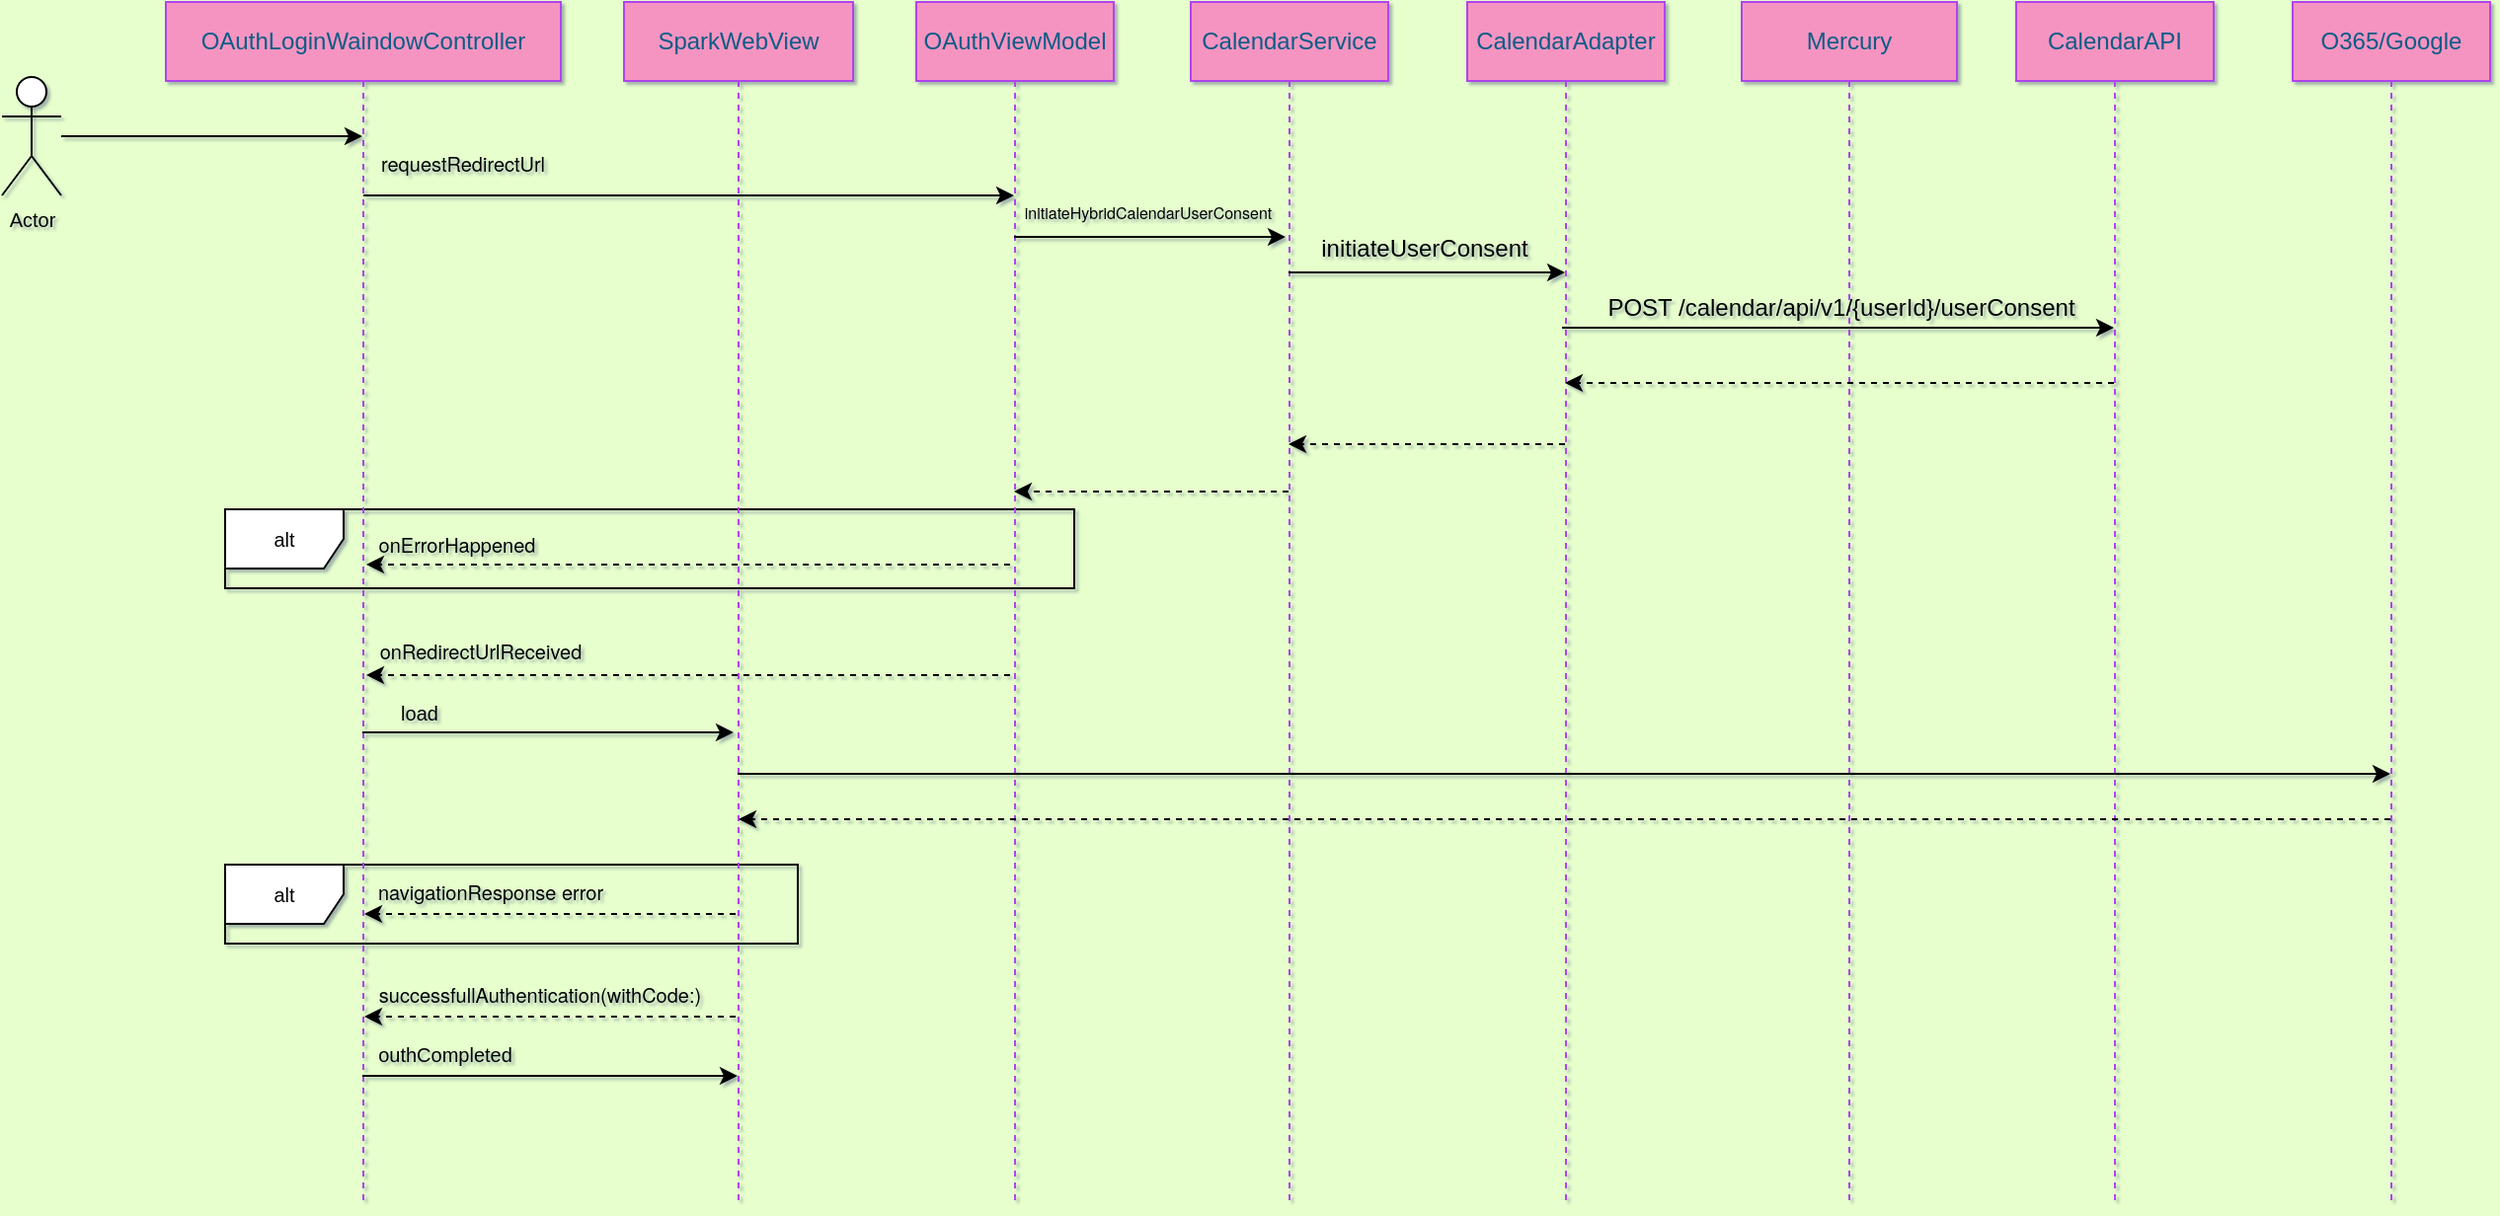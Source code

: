 <mxfile version="16.5.6" type="github">
  <diagram id="C5RBs43oDa-KdzZeNtuy" name="Page-1">
    <mxGraphModel dx="1329" dy="4026" grid="1" gridSize="10" guides="1" tooltips="1" connect="1" arrows="1" fold="1" page="1" pageScale="1" pageWidth="4681" pageHeight="3300" background="#E6FFCC" math="0" shadow="1">
      <root>
        <mxCell id="WIyWlLk6GJQsqaUBKTNV-0" />
        <mxCell id="WIyWlLk6GJQsqaUBKTNV-1" parent="WIyWlLk6GJQsqaUBKTNV-0" />
        <mxCell id="RtrCidmmQqVbmZ6bVb9F-43" value="alt" style="shape=umlFrame;whiteSpace=wrap;html=1;fontSize=10;" vertex="1" parent="WIyWlLk6GJQsqaUBKTNV-1">
          <mxGeometry x="193" y="67" width="290" height="40" as="geometry" />
        </mxCell>
        <mxCell id="RtrCidmmQqVbmZ6bVb9F-30" value="alt" style="shape=umlFrame;whiteSpace=wrap;html=1;fontSize=10;" vertex="1" parent="WIyWlLk6GJQsqaUBKTNV-1">
          <mxGeometry x="193" y="-113" width="430" height="40" as="geometry" />
        </mxCell>
        <mxCell id="i_NOOTvO4Euxv1qAmDcc-1" value="OAuthLoginWaindowController" style="shape=umlLifeline;perimeter=lifelinePerimeter;whiteSpace=wrap;html=1;container=1;collapsible=0;recursiveResize=0;outlineConnect=0;rounded=0;fontColor=#095C86;strokeColor=#AF45ED;fillColor=#F694C1;" parent="WIyWlLk6GJQsqaUBKTNV-1" vertex="1">
          <mxGeometry x="163" y="-370" width="200" height="610" as="geometry" />
        </mxCell>
        <mxCell id="RtrCidmmQqVbmZ6bVb9F-21" value="&lt;p class=&quot;p1&quot; style=&quot;margin: 0px ; font-stretch: normal ; line-height: normal ; font-family: &amp;#34;helvetica neue&amp;#34;&quot;&gt;&lt;font style=&quot;font-size: 10px&quot;&gt;requestRedirectUrl&lt;/font&gt;&lt;/p&gt;" style="text;html=1;align=center;verticalAlign=middle;resizable=0;points=[];autosize=1;strokeColor=none;fillColor=none;fontSize=8;" vertex="1" parent="i_NOOTvO4Euxv1qAmDcc-1">
          <mxGeometry x="100" y="71" width="100" height="20" as="geometry" />
        </mxCell>
        <mxCell id="RtrCidmmQqVbmZ6bVb9F-36" value="" style="endArrow=classic;html=1;rounded=0;fontSize=10;" edge="1" parent="i_NOOTvO4Euxv1qAmDcc-1">
          <mxGeometry width="50" height="50" relative="1" as="geometry">
            <mxPoint x="99.5" y="370" as="sourcePoint" />
            <mxPoint x="287.5" y="370" as="targetPoint" />
          </mxGeometry>
        </mxCell>
        <mxCell id="i_NOOTvO4Euxv1qAmDcc-3" value="SparkWebView" style="shape=umlLifeline;perimeter=lifelinePerimeter;whiteSpace=wrap;html=1;container=1;collapsible=0;recursiveResize=0;outlineConnect=0;rounded=0;fontColor=#095C86;strokeColor=#AF45ED;fillColor=#F694C1;" parent="WIyWlLk6GJQsqaUBKTNV-1" vertex="1">
          <mxGeometry x="395" y="-370" width="116" height="610" as="geometry" />
        </mxCell>
        <mxCell id="RtrCidmmQqVbmZ6bVb9F-0" value="OAuthViewModel" style="shape=umlLifeline;perimeter=lifelinePerimeter;whiteSpace=wrap;html=1;container=1;collapsible=0;recursiveResize=0;outlineConnect=0;rounded=0;fontColor=#095C86;strokeColor=#AF45ED;fillColor=#F694C1;" vertex="1" parent="WIyWlLk6GJQsqaUBKTNV-1">
          <mxGeometry x="543" y="-370" width="100" height="610" as="geometry" />
        </mxCell>
        <mxCell id="RtrCidmmQqVbmZ6bVb9F-3" value="CalendarService" style="shape=umlLifeline;perimeter=lifelinePerimeter;whiteSpace=wrap;html=1;container=1;collapsible=0;recursiveResize=0;outlineConnect=0;rounded=0;fontColor=#095C86;strokeColor=#AF45ED;fillColor=#F694C1;" vertex="1" parent="WIyWlLk6GJQsqaUBKTNV-1">
          <mxGeometry x="682" y="-370" width="100" height="610" as="geometry" />
        </mxCell>
        <mxCell id="RtrCidmmQqVbmZ6bVb9F-5" value="CalendarAdapter" style="shape=umlLifeline;perimeter=lifelinePerimeter;whiteSpace=wrap;html=1;container=1;collapsible=0;recursiveResize=0;outlineConnect=0;rounded=0;fontColor=#095C86;strokeColor=#AF45ED;fillColor=#F694C1;" vertex="1" parent="WIyWlLk6GJQsqaUBKTNV-1">
          <mxGeometry x="822" y="-370" width="100" height="610" as="geometry" />
        </mxCell>
        <mxCell id="RtrCidmmQqVbmZ6bVb9F-6" value="Mercury" style="shape=umlLifeline;perimeter=lifelinePerimeter;whiteSpace=wrap;html=1;container=1;collapsible=0;recursiveResize=0;outlineConnect=0;rounded=0;fontColor=#095C86;strokeColor=#AF45ED;fillColor=#F694C1;" vertex="1" parent="WIyWlLk6GJQsqaUBKTNV-1">
          <mxGeometry x="961" y="-370" width="109" height="610" as="geometry" />
        </mxCell>
        <mxCell id="RtrCidmmQqVbmZ6bVb9F-17" value="POST /calendar/api/v1/{userId}/userConsent" style="text;html=1;align=center;verticalAlign=middle;resizable=0;points=[];autosize=1;strokeColor=none;fillColor=none;" vertex="1" parent="RtrCidmmQqVbmZ6bVb9F-6">
          <mxGeometry x="-75" y="145" width="250" height="20" as="geometry" />
        </mxCell>
        <mxCell id="RtrCidmmQqVbmZ6bVb9F-8" value="CalendarAPI" style="shape=umlLifeline;perimeter=lifelinePerimeter;whiteSpace=wrap;html=1;container=1;collapsible=0;recursiveResize=0;outlineConnect=0;rounded=0;fontColor=#095C86;strokeColor=#AF45ED;fillColor=#F694C1;" vertex="1" parent="WIyWlLk6GJQsqaUBKTNV-1">
          <mxGeometry x="1100" y="-370" width="100" height="610" as="geometry" />
        </mxCell>
        <mxCell id="RtrCidmmQqVbmZ6bVb9F-12" value="" style="endArrow=classic;html=1;rounded=0;" edge="1" parent="WIyWlLk6GJQsqaUBKTNV-1">
          <mxGeometry width="50" height="50" relative="1" as="geometry">
            <mxPoint x="731.5" y="-233" as="sourcePoint" />
            <mxPoint x="871.5" y="-233" as="targetPoint" />
          </mxGeometry>
        </mxCell>
        <mxCell id="RtrCidmmQqVbmZ6bVb9F-13" value="initiateUserConsent" style="text;html=1;align=center;verticalAlign=middle;resizable=0;points=[];autosize=1;strokeColor=none;fillColor=none;" vertex="1" parent="WIyWlLk6GJQsqaUBKTNV-1">
          <mxGeometry x="740" y="-255" width="120" height="20" as="geometry" />
        </mxCell>
        <mxCell id="RtrCidmmQqVbmZ6bVb9F-16" value="" style="endArrow=classic;html=1;rounded=0;" edge="1" parent="WIyWlLk6GJQsqaUBKTNV-1">
          <mxGeometry width="50" height="50" relative="1" as="geometry">
            <mxPoint x="870" y="-205" as="sourcePoint" />
            <mxPoint x="1149.5" y="-205" as="targetPoint" />
          </mxGeometry>
        </mxCell>
        <mxCell id="RtrCidmmQqVbmZ6bVb9F-18" value="" style="endArrow=classic;html=1;rounded=0;" edge="1" parent="WIyWlLk6GJQsqaUBKTNV-1">
          <mxGeometry width="50" height="50" relative="1" as="geometry">
            <mxPoint x="592.5" y="-251" as="sourcePoint" />
            <mxPoint x="730" y="-251" as="targetPoint" />
          </mxGeometry>
        </mxCell>
        <mxCell id="RtrCidmmQqVbmZ6bVb9F-19" value="&lt;p class=&quot;p1&quot; style=&quot;margin: 0px ; font-stretch: normal ; line-height: normal ; font-family: &amp;#34;helvetica neue&amp;#34;&quot;&gt;&lt;font style=&quot;font-size: 8px&quot;&gt;initiateHybridCalendarUserConsent&lt;/font&gt;&lt;/p&gt;" style="text;html=1;align=center;verticalAlign=middle;resizable=0;points=[];autosize=1;strokeColor=none;fillColor=none;" vertex="1" parent="WIyWlLk6GJQsqaUBKTNV-1">
          <mxGeometry x="590" y="-276" width="140" height="20" as="geometry" />
        </mxCell>
        <mxCell id="RtrCidmmQqVbmZ6bVb9F-20" value="" style="endArrow=classic;html=1;rounded=0;fontSize=8;" edge="1" parent="WIyWlLk6GJQsqaUBKTNV-1" source="i_NOOTvO4Euxv1qAmDcc-1">
          <mxGeometry width="50" height="50" relative="1" as="geometry">
            <mxPoint x="279.5" y="-272" as="sourcePoint" />
            <mxPoint x="592.5" y="-272" as="targetPoint" />
          </mxGeometry>
        </mxCell>
        <mxCell id="RtrCidmmQqVbmZ6bVb9F-22" value="Actor" style="shape=umlActor;verticalLabelPosition=bottom;verticalAlign=top;html=1;outlineConnect=0;fontSize=10;" vertex="1" parent="WIyWlLk6GJQsqaUBKTNV-1">
          <mxGeometry x="80" y="-332" width="30" height="60" as="geometry" />
        </mxCell>
        <mxCell id="RtrCidmmQqVbmZ6bVb9F-23" value="" style="endArrow=classic;html=1;rounded=0;fontSize=10;" edge="1" parent="WIyWlLk6GJQsqaUBKTNV-1" source="RtrCidmmQqVbmZ6bVb9F-22" target="i_NOOTvO4Euxv1qAmDcc-1">
          <mxGeometry width="50" height="50" relative="1" as="geometry">
            <mxPoint x="100" y="-252" as="sourcePoint" />
            <mxPoint x="279.5" y="-302" as="targetPoint" />
          </mxGeometry>
        </mxCell>
        <mxCell id="RtrCidmmQqVbmZ6bVb9F-25" value="" style="endArrow=classic;html=1;rounded=0;fontSize=10;dashed=1;" edge="1" parent="WIyWlLk6GJQsqaUBKTNV-1">
          <mxGeometry width="50" height="50" relative="1" as="geometry">
            <mxPoint x="1149.5" y="-177" as="sourcePoint" />
            <mxPoint x="871.5" y="-177" as="targetPoint" />
          </mxGeometry>
        </mxCell>
        <mxCell id="RtrCidmmQqVbmZ6bVb9F-26" value="" style="endArrow=classic;html=1;rounded=0;fontSize=10;dashed=1;" edge="1" parent="WIyWlLk6GJQsqaUBKTNV-1">
          <mxGeometry width="50" height="50" relative="1" as="geometry">
            <mxPoint x="871.5" y="-146" as="sourcePoint" />
            <mxPoint x="731.5" y="-146" as="targetPoint" />
          </mxGeometry>
        </mxCell>
        <mxCell id="RtrCidmmQqVbmZ6bVb9F-27" value="" style="endArrow=classic;html=1;rounded=0;fontSize=10;dashed=1;" edge="1" parent="WIyWlLk6GJQsqaUBKTNV-1">
          <mxGeometry width="50" height="50" relative="1" as="geometry">
            <mxPoint x="731.5" y="-122" as="sourcePoint" />
            <mxPoint x="592.5" y="-122" as="targetPoint" />
          </mxGeometry>
        </mxCell>
        <mxCell id="RtrCidmmQqVbmZ6bVb9F-28" value="" style="endArrow=classic;html=1;rounded=0;fontSize=10;dashed=1;" edge="1" parent="WIyWlLk6GJQsqaUBKTNV-1">
          <mxGeometry width="50" height="50" relative="1" as="geometry">
            <mxPoint x="590.5" y="-85" as="sourcePoint" />
            <mxPoint x="264.5" y="-85" as="targetPoint" />
          </mxGeometry>
        </mxCell>
        <mxCell id="RtrCidmmQqVbmZ6bVb9F-29" value="&lt;p class=&quot;p1&quot; style=&quot;margin: 0px ; font-stretch: normal ; line-height: normal ; font-family: &amp;#34;helvetica neue&amp;#34;&quot;&gt;&lt;br&gt;&lt;/p&gt;" style="text;html=1;align=center;verticalAlign=middle;resizable=0;points=[];autosize=1;strokeColor=none;fillColor=none;fontSize=10;" vertex="1" parent="WIyWlLk6GJQsqaUBKTNV-1">
          <mxGeometry x="332" y="-110" width="20" height="20" as="geometry" />
        </mxCell>
        <mxCell id="RtrCidmmQqVbmZ6bVb9F-33" value="" style="endArrow=classic;html=1;rounded=0;fontSize=10;dashed=1;" edge="1" parent="WIyWlLk6GJQsqaUBKTNV-1">
          <mxGeometry width="50" height="50" relative="1" as="geometry">
            <mxPoint x="590.5" y="-29" as="sourcePoint" />
            <mxPoint x="264.5" y="-29" as="targetPoint" />
          </mxGeometry>
        </mxCell>
        <mxCell id="RtrCidmmQqVbmZ6bVb9F-34" value="&lt;p class=&quot;p1&quot; style=&quot;margin: 0px ; font-stretch: normal ; line-height: normal ; font-family: &amp;#34;helvetica neue&amp;#34;&quot;&gt;onRedirectUrlReceived&lt;br&gt;&lt;/p&gt;" style="text;html=1;align=center;verticalAlign=middle;resizable=0;points=[];autosize=1;strokeColor=none;fillColor=none;fontSize=10;" vertex="1" parent="WIyWlLk6GJQsqaUBKTNV-1">
          <mxGeometry x="262" y="-52" width="120" height="20" as="geometry" />
        </mxCell>
        <mxCell id="RtrCidmmQqVbmZ6bVb9F-35" value="&lt;p class=&quot;p1&quot; style=&quot;margin: 0px ; font-stretch: normal ; line-height: normal ; font-family: &amp;#34;helvetica neue&amp;#34;&quot;&gt;onErrorHappened&lt;br&gt;&lt;/p&gt;" style="text;html=1;align=center;verticalAlign=middle;resizable=0;points=[];autosize=1;strokeColor=none;fillColor=none;fontSize=10;" vertex="1" parent="WIyWlLk6GJQsqaUBKTNV-1">
          <mxGeometry x="260" y="-106" width="100" height="20" as="geometry" />
        </mxCell>
        <mxCell id="RtrCidmmQqVbmZ6bVb9F-37" value="load" style="text;html=1;align=center;verticalAlign=middle;resizable=0;points=[];autosize=1;strokeColor=none;fillColor=none;fontSize=10;" vertex="1" parent="WIyWlLk6GJQsqaUBKTNV-1">
          <mxGeometry x="276" y="-20" width="30" height="20" as="geometry" />
        </mxCell>
        <mxCell id="RtrCidmmQqVbmZ6bVb9F-38" value="" style="endArrow=classic;html=1;rounded=0;fontSize=10;dashed=1;" edge="1" parent="WIyWlLk6GJQsqaUBKTNV-1">
          <mxGeometry width="50" height="50" relative="1" as="geometry">
            <mxPoint x="451.5" y="92" as="sourcePoint" />
            <mxPoint x="263.5" y="92" as="targetPoint" />
          </mxGeometry>
        </mxCell>
        <mxCell id="RtrCidmmQqVbmZ6bVb9F-39" value="&lt;p class=&quot;p1&quot; style=&quot;margin: 0px ; font-stretch: normal ; line-height: normal ; font-family: &amp;#34;helvetica neue&amp;#34;&quot;&gt;&lt;font style=&quot;font-size: 10px&quot;&gt;navigationResponse error&lt;/font&gt;&lt;/p&gt;" style="text;html=1;align=center;verticalAlign=middle;resizable=0;points=[];autosize=1;strokeColor=none;fillColor=none;fontSize=10;" vertex="1" parent="WIyWlLk6GJQsqaUBKTNV-1">
          <mxGeometry x="262" y="70" width="130" height="20" as="geometry" />
        </mxCell>
        <mxCell id="RtrCidmmQqVbmZ6bVb9F-40" value="O365/Google" style="shape=umlLifeline;perimeter=lifelinePerimeter;whiteSpace=wrap;html=1;container=1;collapsible=0;recursiveResize=0;outlineConnect=0;rounded=0;fontColor=#095C86;strokeColor=#AF45ED;fillColor=#F694C1;" vertex="1" parent="WIyWlLk6GJQsqaUBKTNV-1">
          <mxGeometry x="1240" y="-370" width="100" height="610" as="geometry" />
        </mxCell>
        <mxCell id="RtrCidmmQqVbmZ6bVb9F-42" value="" style="endArrow=classic;html=1;rounded=0;fontSize=10;" edge="1" parent="WIyWlLk6GJQsqaUBKTNV-1">
          <mxGeometry width="50" height="50" relative="1" as="geometry">
            <mxPoint x="452.5" y="21" as="sourcePoint" />
            <mxPoint x="1289.5" y="21" as="targetPoint" />
          </mxGeometry>
        </mxCell>
        <mxCell id="RtrCidmmQqVbmZ6bVb9F-44" value="" style="endArrow=classic;html=1;rounded=0;fontSize=10;dashed=1;" edge="1" parent="WIyWlLk6GJQsqaUBKTNV-1" target="i_NOOTvO4Euxv1qAmDcc-3">
          <mxGeometry width="50" height="50" relative="1" as="geometry">
            <mxPoint x="1289.5" y="44" as="sourcePoint" />
            <mxPoint x="461.5" y="44" as="targetPoint" />
          </mxGeometry>
        </mxCell>
        <mxCell id="RtrCidmmQqVbmZ6bVb9F-45" value="" style="endArrow=classic;html=1;rounded=0;fontSize=10;dashed=1;" edge="1" parent="WIyWlLk6GJQsqaUBKTNV-1">
          <mxGeometry width="50" height="50" relative="1" as="geometry">
            <mxPoint x="451.5" y="144" as="sourcePoint" />
            <mxPoint x="263.5" y="144" as="targetPoint" />
          </mxGeometry>
        </mxCell>
        <mxCell id="RtrCidmmQqVbmZ6bVb9F-46" value="&lt;p class=&quot;p1&quot; style=&quot;margin: 0px ; font-stretch: normal ; line-height: normal ; font-family: &amp;#34;helvetica neue&amp;#34;&quot;&gt;&lt;font style=&quot;font-size: 10px&quot;&gt;successfullAuthentication(withCode:)&lt;/font&gt;&lt;/p&gt;" style="text;html=1;align=center;verticalAlign=middle;resizable=0;points=[];autosize=1;strokeColor=none;fillColor=none;fontSize=10;" vertex="1" parent="WIyWlLk6GJQsqaUBKTNV-1">
          <mxGeometry x="262" y="122" width="180" height="20" as="geometry" />
        </mxCell>
        <mxCell id="RtrCidmmQqVbmZ6bVb9F-47" value="" style="endArrow=classic;html=1;rounded=0;fontSize=10;" edge="1" parent="WIyWlLk6GJQsqaUBKTNV-1">
          <mxGeometry width="50" height="50" relative="1" as="geometry">
            <mxPoint x="262.5" y="174" as="sourcePoint" />
            <mxPoint x="452.5" y="174" as="targetPoint" />
          </mxGeometry>
        </mxCell>
        <mxCell id="RtrCidmmQqVbmZ6bVb9F-48" value="outhCompleted" style="text;html=1;align=center;verticalAlign=middle;resizable=0;points=[];autosize=1;strokeColor=none;fillColor=none;fontSize=10;" vertex="1" parent="WIyWlLk6GJQsqaUBKTNV-1">
          <mxGeometry x="264" y="153" width="80" height="20" as="geometry" />
        </mxCell>
      </root>
    </mxGraphModel>
  </diagram>
</mxfile>
